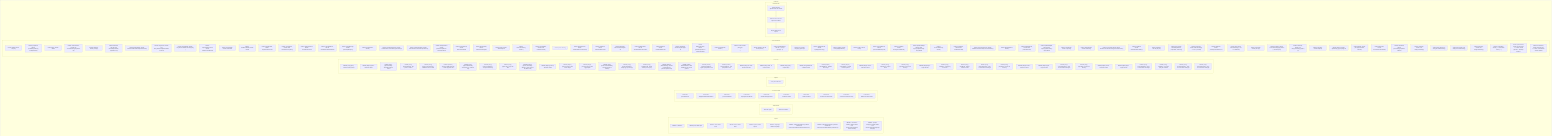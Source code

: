 flowchart TB
    subgraph Imports["Imports"]
        I1["IMPORT: fs, FROM: fs"]
        I2["IMPORT: path, FROM: path"]
        I3["IMPORT: chalk, FROM: chalk"]
        I4["IMPORT: boxen, FROM: boxen"]
        I5["IMPORT: inquirer, FROM: inquirer"]
        I6["IMPORT: cli-highlight, FROM: cli-highlight"]
        I7["IMPORT: ../utils/contextGatherer.js, FROM: /claude-task-master/scripts/modules/utils/contextGatherer.js"]
        I8["IMPORT: ../utils/fuzzyTaskSearch.js, FROM: /claude-task-master/scripts/modules/utils/fuzzyTaskSearch.js"]
        I9["IMPORT: ../ai-services-unified.js, FROM: /claude-task-master/scripts/modules/ai-services-unified.js"]
        I10["IMPORT: ../prompt-manager.js, FROM: /claude-task-master/scripts/modules/prompt-manager.js"]
    end
    subgraph Dependencies["Dependencies"]
        D1["DEP: File system"]
        D2["DEP: Path resolution"]
    end
    subgraph FunctionsDefined["Functions Defined"]
        FU1["FUNCTION: performResearch"]
        FU2["FUNCTION: displayDetailedTokenBreakdown"]
        FU3["FUNCTION: processCodeBlocks"]
        FU4["FUNCTION: displayResearchResults"]
        FU5["FUNCTION: handleFollowUpQuestions"]
        FU6["FUNCTION: handleSaveToTask"]
        FU7["FUNCTION: handleSaveToFile"]
        FU8["FUNCTION: formatConversationForFile"]
        FU9["FUNCTION: formatConversationForSaving"]
        FU10["FUNCTION: buildConversationContext"]
    end
    subgraph Exports["Exports"]
        E1["EXP: performResearch"]
    end
    subgraph Parameters["Parameters"]
        P1["PARAM: {string} query - Research query/prompt"]
        P2["PARAM: {Object} options - Research options"]
        P3["PARAM: {Array<string>} [options.taskIds] - Task/subtask IDs for context"]
        P4["PARAM: {Array<string>} [options.filePaths] - File paths for context"]
        P5["PARAM: {string} [options.customContext] - Additional custom context"]
        P6["PARAM: {boolean} [options.includeProjectTree] - Include project file tree"]
        P7["PARAM: {string} [options.detailLevel] - Detail level: 'low', 'medium', 'high'"]
        P8["PARAM: {string} [options.projectRoot] - Project root directory"]
        P9["PARAM: {string} [options.tag] - Tag for the task"]
        P10["PARAM: {boolean} [options.saveToFile] - Whether to save results to file (MCP mode)"]
        P11["PARAM: {Object} [context] - Execution context"]
        P12["PARAM: {Object} [context.session] - MCP session object"]
        P13["PARAM: {Object} [context.mcpLog] - MCP logger object"]
        P14["PARAM: {string} [context.commandName] - Command name for telemetry"]
        P15["PARAM: {string} [context.outputType] - Output type ('cli' or 'mcp')"]
        P16["PARAM: {string} [outputFormat] - Output format ('text' or 'json')"]
        P17["PARAM: {boolean} [allowFollowUp] - Whether to allow follow-up questions (default: true)"]
        P18["PARAM: {Object} tokenBreakdown - Token breakdown from context gatherer"]
        P19["PARAM: {number} systemPromptTokens - System prompt token count"]
        P20["PARAM: {number} userPromptTokens - User prompt token count"]
        P21["PARAM: {string} text - Raw research result text"]
        P22["PARAM: {string} result - AI research result"]
        P23["PARAM: {string} query - Original query"]
        P24["PARAM: {string} detailLevel - Detail level used"]
        P25["PARAM: {Object} tokenBreakdown - Detailed token usage"]
        P26["PARAM: {Object} originalOptions - Original research options"]
        P27["PARAM: {Object} context - Execution context"]
        P28["PARAM: {string} outputFormat - Output format"]
        P29["PARAM: {string} projectRoot - Project root directory"]
        P30["PARAM: {Object} logFn - Logger function"]
        P31["PARAM: {string} initialQuery - Initial query for context"]
        P32["PARAM: {string} initialResult - Initial AI result for context"]
        P33["PARAM: {Array} conversationHistory - Array of conversation exchanges"]
        P34["PARAM: {string} projectRoot - Project root directory"]
        P35["PARAM: {Object} context - Execution context"]
        P36["PARAM: {Object} logFn - Logger function"]
        P37["PARAM: {Array} conversationHistory - Array of conversation exchanges"]
        P38["PARAM: {string} projectRoot - Project root directory"]
        P39["PARAM: {Object} context - Execution context"]
        P40["PARAM: {Object} logFn - Logger function"]
        P41["PARAM: {Array} conversationHistory - Array of conversation exchanges"]
        P42["PARAM: {string} initialQuery - The initial query for metadata"]
        P43["PARAM: {Array} conversationHistory - Array of conversation exchanges"]
        P44["PARAM: {Array} conversationHistory - Array of conversation exchanges"]
    end
    subgraph Constants["Const Declarations"]
        C1["CONST: isMCP, VALUE: !!mcpLog"]
        C2["CONST: projectRoot, VALUE: providedProjectRoot || findProjectRoot()"]
        C3["CONST: logFn, VALUE: isMCP"]
        C4["CONST: contextGatherer, VALUE: new ContextGatherer(projectRoot, tag)"]
        C5["CONST: tasksPath, VALUE: path.join("]
        C6["CONST: tasksData, VALUE: await readJSON(tasksPath, projectRoot, tag)"]
        C7["CONST: flattenedTasks, VALUE: flattenTasksWithSubtasks(tasksData.tasks)"]
        C8["CONST: fuzzySearch, VALUE: new FuzzyTaskSearch(flattenedTasks, 'research')"]
        C9["CONST: searchResults, VALUE: fuzzySearch.findRelevantTasks(query, {"]
        C10["CONST: uniqueAutoDiscovered, VALUE: autoDiscoveredIds.filter("]
        C11["CONST: sortedTaskIds, VALUE: finalTaskIds"]
        C12["CONST: sortedProvidedIds, VALUE: taskIds"]
        C13["CONST: sortedAutoIds, VALUE: uniqueAutoDiscovered"]
        C14["CONST: contextResult, VALUE: await contextGatherer.gather({"]
        C15["CONST: gatheredContext, VALUE: contextResult.context"]
        C16["CONST: tokenBreakdown, VALUE: contextResult.tokenBreakdown"]
        C17["CONST: promptManager, VALUE: getPromptManager()"]
        C18["CONST: promptParams, VALUE: {"]
        C19["CONST: systemPromptTokens, VALUE: contextGatherer.countTokens(systemPrompt)"]
        C20["CONST: userPromptTokens, VALUE: contextGatherer.countTokens(userPrompt)"]
        C21["CONST: totalInputTokens, VALUE: systemPromptTokens + userPromptTokens"]
        C22["CONST: researchResult, VALUE: aiResult.mainResult"]
        C23["CONST: telemetryData, VALUE: aiResult.telemetryData"]
        C24["CONST: tagInfo, VALUE: aiResult.tagInfo"]
        C25["CONST: conversationHistory, VALUE: ["]
        C26["CONST: savedFilePath, VALUE: await handleSaveToFile("]
        C27["CONST: parts, VALUE: []"]
        C28["CONST: totalTaskTokens, VALUE: tokenBreakdown.tasks.reduce("]
        C29["CONST: taskDetails, VALUE: tokenBreakdown.tasks"]
        C30["CONST: titleDisplay, VALUE: task.title.length > 30"]
        C31["CONST: totalFileTokens, VALUE: tokenBreakdown.files.reduce("]
        C32["CONST: fileDetails, VALUE: tokenBreakdown.files"]
        C33["CONST: pathDisplay, VALUE: file.path.length > 40"]
        C34["CONST: totalPromptTokens, VALUE: systemPromptTokens + userPromptTokens"]
        C35["CONST: promptDetails, VALUE: ["]
        C36["CONST: content, VALUE: parts.join('\\n\\n')"]
        C37["CONST: tokenBox, VALUE: boxen(content, {"]
        C38["CONST: codeBlockRegex, VALUE: /```(\\w+)?\\n([\\s\\S]*?)```/g"]
        C39["CONST: lang, VALUE: language || 'javascript'"]
        C40["CONST: highlightedCode, VALUE: highlight(code.trim(), {"]
        C41["CONST: codeBox, VALUE: boxen(highlightedCode, {"]
        C42["CONST: header, VALUE: boxen("]
        C43["CONST: processedResult, VALUE: processCodeBlocks(result)"]
        C44["CONST: contentBox, VALUE: boxen(processedResult, {"]
        C45["CONST: updateTaskById, VALUE: (await import('./update-task-by-id.js')).default"]
        C46["CONST: conversationHistory, VALUE: ["]
        C47["CONST: saveResult, VALUE: await handleSaveToTask("]
        C48["CONST: conversationContext, VALUE: buildConversationContext(conversationHistory)"]
        C49["CONST: followUpOptions, VALUE: {"]
        C50["CONST: followUpResult, VALUE: await performResearch("]
        C51["CONST: updateTaskById, VALUE: (await import('./update-task-by-id.js')).default"]
        C52["CONST: trimmedInput, VALUE: input.trim()"]
        C53["CONST: trimmedTaskId, VALUE: taskId.trim()"]
        C54["CONST: conversationThread, VALUE: formatConversationForSaving(conversationHistory)"]
        C55["CONST: isSubtask, VALUE: trimmedTaskId.includes('.')"]
        C56["CONST: tasksPath, VALUE: path.join("]
        C57["CONST: data, VALUE: readJSON(tasksPath, projectRoot, context.tag)"]
        C58["CONST: parentTask, VALUE: data.tasks.find((t) => t.id === parentId)"]
        C59["CONST: taskIdNum, VALUE: parseInt(trimmedTaskId, 10)"]
        C60["CONST: task, VALUE: data.tasks.find((t) => t.id === taskIdNum)"]
        C61["CONST: researchDir, VALUE: path.join("]
        C62["CONST: firstQuery, VALUE: conversationHistory[0]?.question || 'research-query'"]
        C63["CONST: timestamp, VALUE: new Date().toISOString().split('T')[0]"]
        C64["CONST: querySlug, VALUE: firstQuery"]
        C65["CONST: filename, VALUE: `${timestamp}_${querySlug}.md`"]
        C66["CONST: filePath, VALUE: path.join(researchDir, filename)"]
        C67["CONST: fileContent, VALUE: formatConversationForFile("]
        C68["CONST: relativePath, VALUE: path.relative(projectRoot, filePath)"]
        C69["CONST: timestamp, VALUE: new Date().toISOString()"]
        C70["CONST: date, VALUE: new Date().toLocaleDateString()"]
        C71["CONST: time, VALUE: new Date().toLocaleTimeString()"]
        C72["CONST: timestamp, VALUE: new Date().toISOString()"]
        C73["CONST: contextParts, VALUE: ['--- Conversation History ---']"]
        C74["CONST: questionLabel, VALUE: exchange.type === 'initial' ? 'Initial Question' : `Follow-up ${index}`"]
        C75["CONST: answerLabel, VALUE: exchange.type === 'initial' ? 'Initial Answer' : `Answer ${index}`"]
    end
    subgraph ExecutionFlow["Execution Flow"]
        FL1["Identify and load dependencies and modules"]
        FL2["Define functions and core logic for this module"]
        FL3["Expose public API via exports"]
    end
    subgraph FileName["research.js"]
        Imports
        Dependencies
        FunctionsDefined
        Exports
        Parameters
        Constants
        ExecutionFlow
    end
    FL1 --> FL2
    FL2 --> FL3